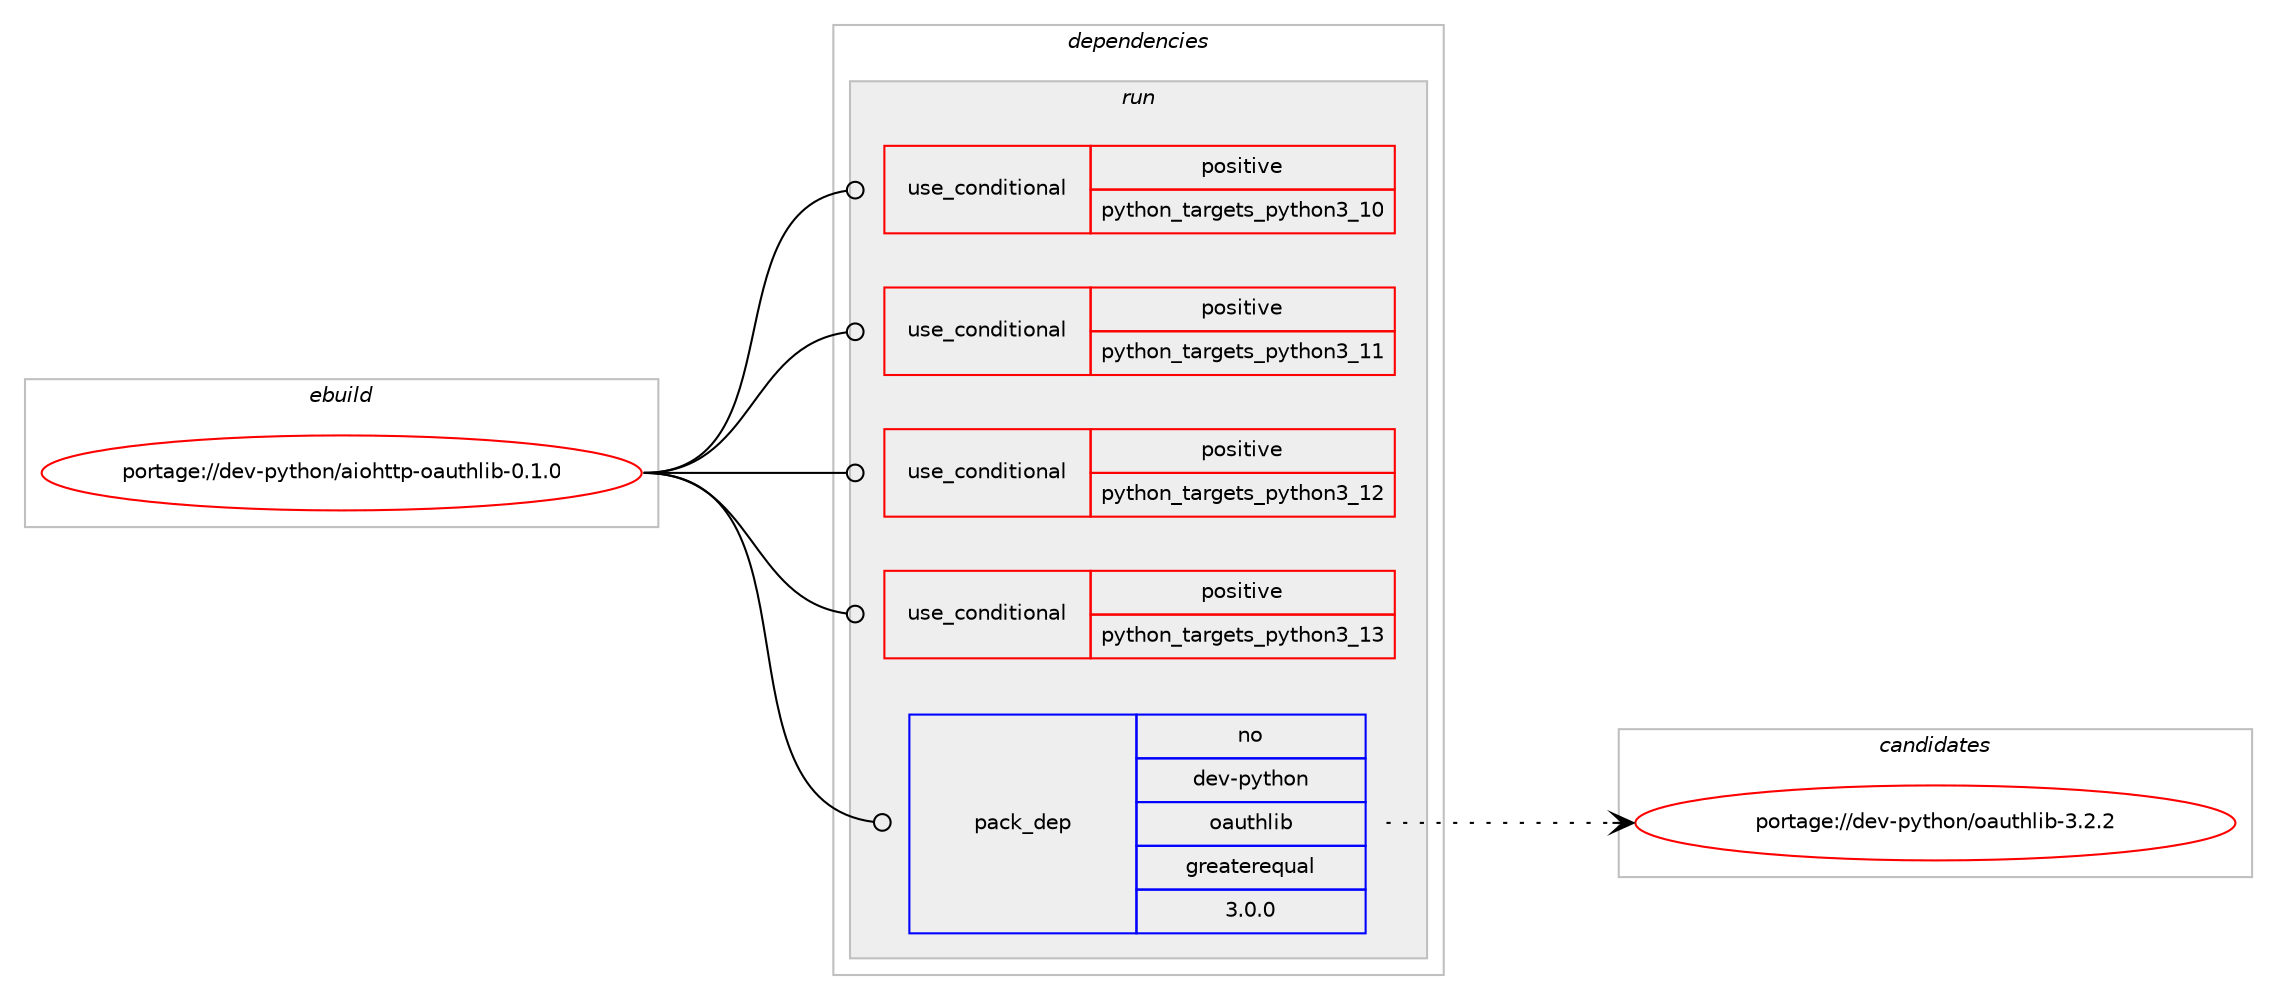 digraph prolog {

# *************
# Graph options
# *************

newrank=true;
concentrate=true;
compound=true;
graph [rankdir=LR,fontname=Helvetica,fontsize=10,ranksep=1.5];#, ranksep=2.5, nodesep=0.2];
edge  [arrowhead=vee];
node  [fontname=Helvetica,fontsize=10];

# **********
# The ebuild
# **********

subgraph cluster_leftcol {
color=gray;
rank=same;
label=<<i>ebuild</i>>;
id [label="portage://dev-python/aiohttp-oauthlib-0.1.0", color=red, width=4, href="../dev-python/aiohttp-oauthlib-0.1.0.svg"];
}

# ****************
# The dependencies
# ****************

subgraph cluster_midcol {
color=gray;
label=<<i>dependencies</i>>;
subgraph cluster_compile {
fillcolor="#eeeeee";
style=filled;
label=<<i>compile</i>>;
}
subgraph cluster_compileandrun {
fillcolor="#eeeeee";
style=filled;
label=<<i>compile and run</i>>;
}
subgraph cluster_run {
fillcolor="#eeeeee";
style=filled;
label=<<i>run</i>>;
subgraph cond29909 {
dependency71084 [label=<<TABLE BORDER="0" CELLBORDER="1" CELLSPACING="0" CELLPADDING="4"><TR><TD ROWSPAN="3" CELLPADDING="10">use_conditional</TD></TR><TR><TD>positive</TD></TR><TR><TD>python_targets_python3_10</TD></TR></TABLE>>, shape=none, color=red];
# *** BEGIN UNKNOWN DEPENDENCY TYPE (TODO) ***
# dependency71084 -> package_dependency(portage://dev-python/aiohttp-oauthlib-0.1.0,run,no,dev-lang,python,none,[,,],[slot(3.10)],[])
# *** END UNKNOWN DEPENDENCY TYPE (TODO) ***

}
id:e -> dependency71084:w [weight=20,style="solid",arrowhead="odot"];
subgraph cond29910 {
dependency71085 [label=<<TABLE BORDER="0" CELLBORDER="1" CELLSPACING="0" CELLPADDING="4"><TR><TD ROWSPAN="3" CELLPADDING="10">use_conditional</TD></TR><TR><TD>positive</TD></TR><TR><TD>python_targets_python3_11</TD></TR></TABLE>>, shape=none, color=red];
# *** BEGIN UNKNOWN DEPENDENCY TYPE (TODO) ***
# dependency71085 -> package_dependency(portage://dev-python/aiohttp-oauthlib-0.1.0,run,no,dev-lang,python,none,[,,],[slot(3.11)],[])
# *** END UNKNOWN DEPENDENCY TYPE (TODO) ***

}
id:e -> dependency71085:w [weight=20,style="solid",arrowhead="odot"];
subgraph cond29911 {
dependency71086 [label=<<TABLE BORDER="0" CELLBORDER="1" CELLSPACING="0" CELLPADDING="4"><TR><TD ROWSPAN="3" CELLPADDING="10">use_conditional</TD></TR><TR><TD>positive</TD></TR><TR><TD>python_targets_python3_12</TD></TR></TABLE>>, shape=none, color=red];
# *** BEGIN UNKNOWN DEPENDENCY TYPE (TODO) ***
# dependency71086 -> package_dependency(portage://dev-python/aiohttp-oauthlib-0.1.0,run,no,dev-lang,python,none,[,,],[slot(3.12)],[])
# *** END UNKNOWN DEPENDENCY TYPE (TODO) ***

}
id:e -> dependency71086:w [weight=20,style="solid",arrowhead="odot"];
subgraph cond29912 {
dependency71087 [label=<<TABLE BORDER="0" CELLBORDER="1" CELLSPACING="0" CELLPADDING="4"><TR><TD ROWSPAN="3" CELLPADDING="10">use_conditional</TD></TR><TR><TD>positive</TD></TR><TR><TD>python_targets_python3_13</TD></TR></TABLE>>, shape=none, color=red];
# *** BEGIN UNKNOWN DEPENDENCY TYPE (TODO) ***
# dependency71087 -> package_dependency(portage://dev-python/aiohttp-oauthlib-0.1.0,run,no,dev-lang,python,none,[,,],[slot(3.13)],[])
# *** END UNKNOWN DEPENDENCY TYPE (TODO) ***

}
id:e -> dependency71087:w [weight=20,style="solid",arrowhead="odot"];
# *** BEGIN UNKNOWN DEPENDENCY TYPE (TODO) ***
# id -> package_dependency(portage://dev-python/aiohttp-oauthlib-0.1.0,run,no,dev-python,aiohttp,none,[,,],[],[use(optenable(python_targets_python3_10),negative),use(optenable(python_targets_python3_11),negative),use(optenable(python_targets_python3_12),negative),use(optenable(python_targets_python3_13),negative)])
# *** END UNKNOWN DEPENDENCY TYPE (TODO) ***

subgraph pack39966 {
dependency71088 [label=<<TABLE BORDER="0" CELLBORDER="1" CELLSPACING="0" CELLPADDING="4" WIDTH="220"><TR><TD ROWSPAN="6" CELLPADDING="30">pack_dep</TD></TR><TR><TD WIDTH="110">no</TD></TR><TR><TD>dev-python</TD></TR><TR><TD>oauthlib</TD></TR><TR><TD>greaterequal</TD></TR><TR><TD>3.0.0</TD></TR></TABLE>>, shape=none, color=blue];
}
id:e -> dependency71088:w [weight=20,style="solid",arrowhead="odot"];
}
}

# **************
# The candidates
# **************

subgraph cluster_choices {
rank=same;
color=gray;
label=<<i>candidates</i>>;

subgraph choice39966 {
color=black;
nodesep=1;
choice10010111845112121116104111110471119711711610410810598455146504650 [label="portage://dev-python/oauthlib-3.2.2", color=red, width=4,href="../dev-python/oauthlib-3.2.2.svg"];
dependency71088:e -> choice10010111845112121116104111110471119711711610410810598455146504650:w [style=dotted,weight="100"];
}
}

}
